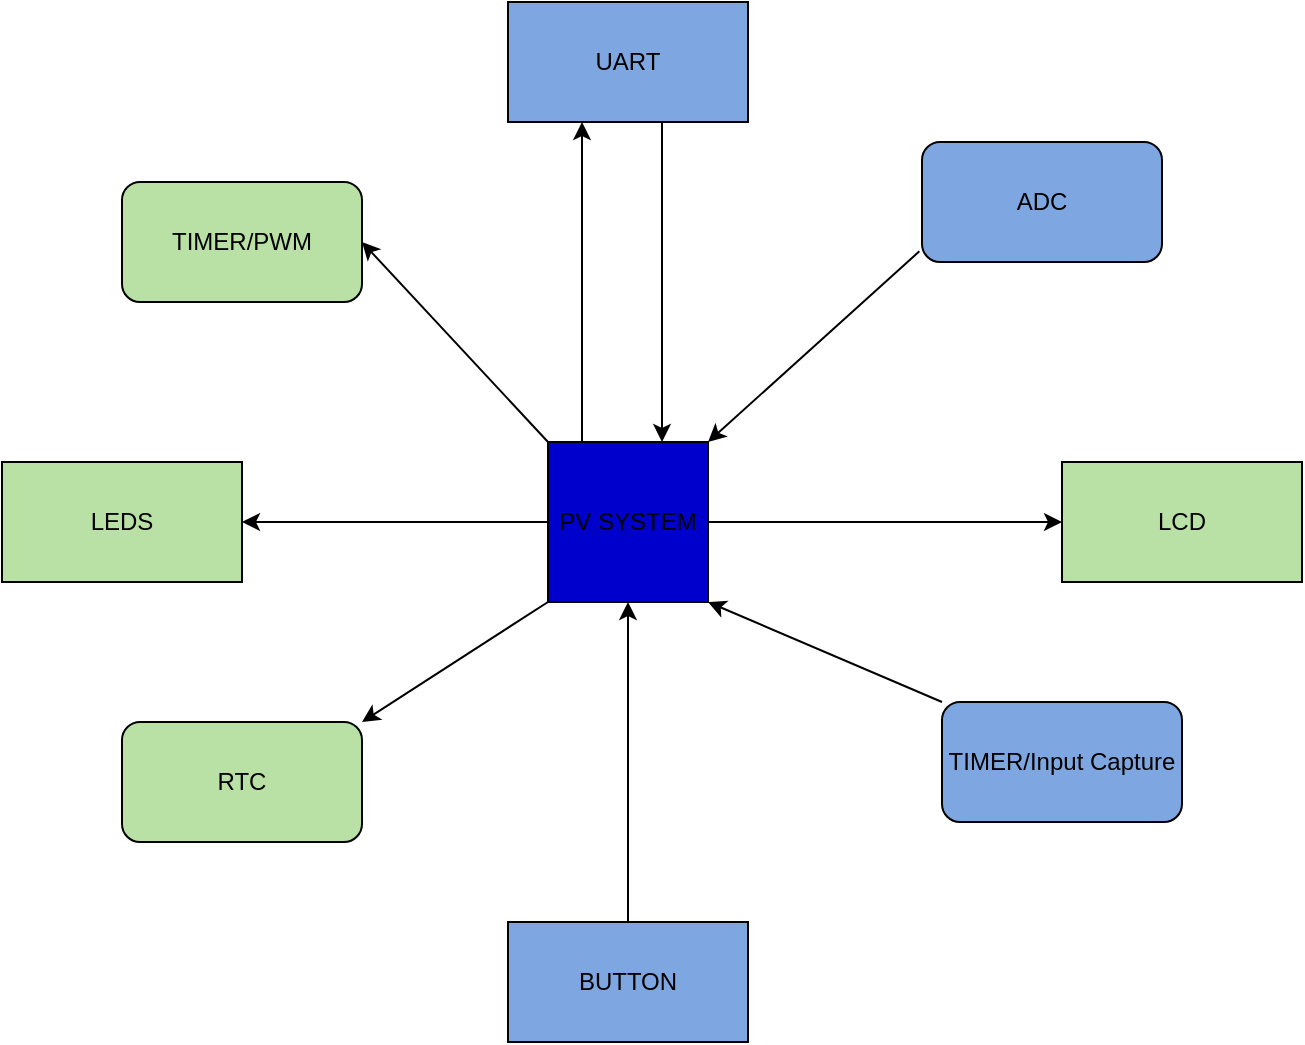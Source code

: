 <mxfile version="24.1.0" type="device">
  <diagram name="Page-1" id="efa7a0a1-bf9b-a30e-e6df-94a7791c09e9">
    <mxGraphModel dx="1867" dy="953" grid="1" gridSize="10" guides="1" tooltips="1" connect="1" arrows="1" fold="1" page="1" pageScale="1" pageWidth="826" pageHeight="1169" background="none" math="0" shadow="0">
      <root>
        <mxCell id="0" />
        <mxCell id="1" parent="0" />
        <mxCell id="JiT7jOlBPaQEeftAz9pW-116" value="" style="edgeStyle=orthogonalEdgeStyle;rounded=0;orthogonalLoop=1;jettySize=auto;html=1;" edge="1" parent="1">
          <mxGeometry relative="1" as="geometry">
            <mxPoint x="430" y="330" as="sourcePoint" />
            <mxPoint x="430" y="170" as="targetPoint" />
          </mxGeometry>
        </mxCell>
        <mxCell id="JiT7jOlBPaQEeftAz9pW-124" value="" style="edgeStyle=orthogonalEdgeStyle;rounded=0;orthogonalLoop=1;jettySize=auto;html=1;" edge="1" parent="1" source="JiT7jOlBPaQEeftAz9pW-114" target="JiT7jOlBPaQEeftAz9pW-123">
          <mxGeometry relative="1" as="geometry" />
        </mxCell>
        <mxCell id="JiT7jOlBPaQEeftAz9pW-134" style="edgeStyle=orthogonalEdgeStyle;rounded=0;orthogonalLoop=1;jettySize=auto;html=1;entryX=0;entryY=0.5;entryDx=0;entryDy=0;" edge="1" parent="1" source="JiT7jOlBPaQEeftAz9pW-114" target="JiT7jOlBPaQEeftAz9pW-117">
          <mxGeometry relative="1" as="geometry" />
        </mxCell>
        <mxCell id="JiT7jOlBPaQEeftAz9pW-114" value="PV SYSTEM" style="whiteSpace=wrap;html=1;aspect=fixed;fillColor=#0000CC;" vertex="1" parent="1">
          <mxGeometry x="413" y="330" width="80" height="80" as="geometry" />
        </mxCell>
        <mxCell id="JiT7jOlBPaQEeftAz9pW-115" value="UART" style="whiteSpace=wrap;html=1;fillColor=#7EA6E0;" vertex="1" parent="1">
          <mxGeometry x="393" y="110" width="120" height="60" as="geometry" />
        </mxCell>
        <mxCell id="JiT7jOlBPaQEeftAz9pW-117" value="LCD" style="whiteSpace=wrap;html=1;fillColor=#B9E0A5;" vertex="1" parent="1">
          <mxGeometry x="670" y="340" width="120" height="60" as="geometry" />
        </mxCell>
        <mxCell id="JiT7jOlBPaQEeftAz9pW-121" value="BUTTON" style="whiteSpace=wrap;html=1;fillColor=#7EA6E0;" vertex="1" parent="1">
          <mxGeometry x="393" y="570" width="120" height="60" as="geometry" />
        </mxCell>
        <mxCell id="JiT7jOlBPaQEeftAz9pW-123" value="LEDS" style="whiteSpace=wrap;html=1;fillColor=#B9E0A5;" vertex="1" parent="1">
          <mxGeometry x="140" y="340" width="120" height="60" as="geometry" />
        </mxCell>
        <mxCell id="JiT7jOlBPaQEeftAz9pW-125" value="ADC" style="rounded=1;whiteSpace=wrap;html=1;fillColor=#7EA6E0;" vertex="1" parent="1">
          <mxGeometry x="600" y="180" width="120" height="60" as="geometry" />
        </mxCell>
        <mxCell id="JiT7jOlBPaQEeftAz9pW-126" value="TIMER/PWM" style="rounded=1;whiteSpace=wrap;html=1;fillColor=#B9E0A5;" vertex="1" parent="1">
          <mxGeometry x="200" y="200" width="120" height="60" as="geometry" />
        </mxCell>
        <mxCell id="JiT7jOlBPaQEeftAz9pW-128" value="RTC" style="rounded=1;whiteSpace=wrap;html=1;fillColor=#B9E0A5;" vertex="1" parent="1">
          <mxGeometry x="200" y="470" width="120" height="60" as="geometry" />
        </mxCell>
        <mxCell id="JiT7jOlBPaQEeftAz9pW-129" value="TIMER/Input Capture" style="rounded=1;whiteSpace=wrap;html=1;fillColor=#7EA6E0;" vertex="1" parent="1">
          <mxGeometry x="610" y="460" width="120" height="60" as="geometry" />
        </mxCell>
        <mxCell id="JiT7jOlBPaQEeftAz9pW-135" value="" style="endArrow=classic;html=1;rounded=0;entryX=1;entryY=0;entryDx=0;entryDy=0;exitX=0;exitY=1;exitDx=0;exitDy=0;" edge="1" parent="1" source="JiT7jOlBPaQEeftAz9pW-114" target="JiT7jOlBPaQEeftAz9pW-128">
          <mxGeometry width="50" height="50" relative="1" as="geometry">
            <mxPoint x="620" y="410" as="sourcePoint" />
            <mxPoint x="670" y="360" as="targetPoint" />
          </mxGeometry>
        </mxCell>
        <mxCell id="JiT7jOlBPaQEeftAz9pW-139" value="" style="endArrow=classic;html=1;rounded=0;entryX=1;entryY=0.5;entryDx=0;entryDy=0;exitX=0;exitY=0;exitDx=0;exitDy=0;" edge="1" parent="1" source="JiT7jOlBPaQEeftAz9pW-114" target="JiT7jOlBPaQEeftAz9pW-126">
          <mxGeometry width="50" height="50" relative="1" as="geometry">
            <mxPoint x="620" y="410" as="sourcePoint" />
            <mxPoint x="670" y="360" as="targetPoint" />
            <Array as="points" />
          </mxGeometry>
        </mxCell>
        <mxCell id="JiT7jOlBPaQEeftAz9pW-140" value="" style="endArrow=classic;html=1;rounded=0;entryX=0.5;entryY=1;entryDx=0;entryDy=0;exitX=0.5;exitY=0;exitDx=0;exitDy=0;" edge="1" parent="1" source="JiT7jOlBPaQEeftAz9pW-121" target="JiT7jOlBPaQEeftAz9pW-114">
          <mxGeometry width="50" height="50" relative="1" as="geometry">
            <mxPoint x="440" y="560" as="sourcePoint" />
            <mxPoint x="490" y="510" as="targetPoint" />
          </mxGeometry>
        </mxCell>
        <mxCell id="JiT7jOlBPaQEeftAz9pW-141" value="" style="endArrow=classic;html=1;rounded=0;exitX=-0.011;exitY=0.911;exitDx=0;exitDy=0;exitPerimeter=0;entryX=1;entryY=0;entryDx=0;entryDy=0;" edge="1" parent="1" source="JiT7jOlBPaQEeftAz9pW-125" target="JiT7jOlBPaQEeftAz9pW-114">
          <mxGeometry width="50" height="50" relative="1" as="geometry">
            <mxPoint x="440" y="290" as="sourcePoint" />
            <mxPoint x="490" y="240" as="targetPoint" />
          </mxGeometry>
        </mxCell>
        <mxCell id="JiT7jOlBPaQEeftAz9pW-142" value="" style="endArrow=classic;html=1;rounded=0;exitX=0.5;exitY=1;exitDx=0;exitDy=0;entryX=0.5;entryY=0;entryDx=0;entryDy=0;" edge="1" parent="1">
          <mxGeometry width="50" height="50" relative="1" as="geometry">
            <mxPoint x="470" y="170" as="sourcePoint" />
            <mxPoint x="470" y="330" as="targetPoint" />
          </mxGeometry>
        </mxCell>
        <mxCell id="JiT7jOlBPaQEeftAz9pW-144" value="" style="endArrow=classic;html=1;rounded=0;entryX=1;entryY=1;entryDx=0;entryDy=0;exitX=0;exitY=0;exitDx=0;exitDy=0;" edge="1" parent="1" source="JiT7jOlBPaQEeftAz9pW-129" target="JiT7jOlBPaQEeftAz9pW-114">
          <mxGeometry width="50" height="50" relative="1" as="geometry">
            <mxPoint x="390" y="570" as="sourcePoint" />
            <mxPoint x="440" y="520" as="targetPoint" />
          </mxGeometry>
        </mxCell>
      </root>
    </mxGraphModel>
  </diagram>
</mxfile>
